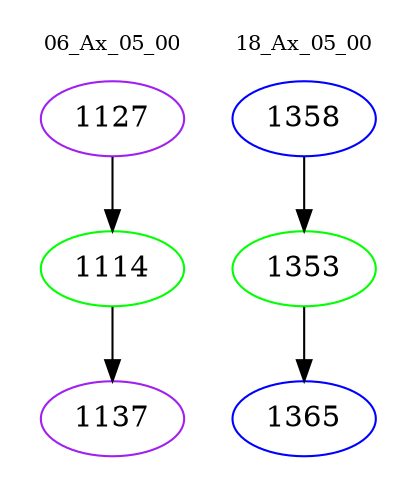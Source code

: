 digraph{
subgraph cluster_0 {
color = white
label = "06_Ax_05_00";
fontsize=10;
T0_1127 [label="1127", color="purple"]
T0_1127 -> T0_1114 [color="black"]
T0_1114 [label="1114", color="green"]
T0_1114 -> T0_1137 [color="black"]
T0_1137 [label="1137", color="purple"]
}
subgraph cluster_1 {
color = white
label = "18_Ax_05_00";
fontsize=10;
T1_1358 [label="1358", color="blue"]
T1_1358 -> T1_1353 [color="black"]
T1_1353 [label="1353", color="green"]
T1_1353 -> T1_1365 [color="black"]
T1_1365 [label="1365", color="blue"]
}
}
